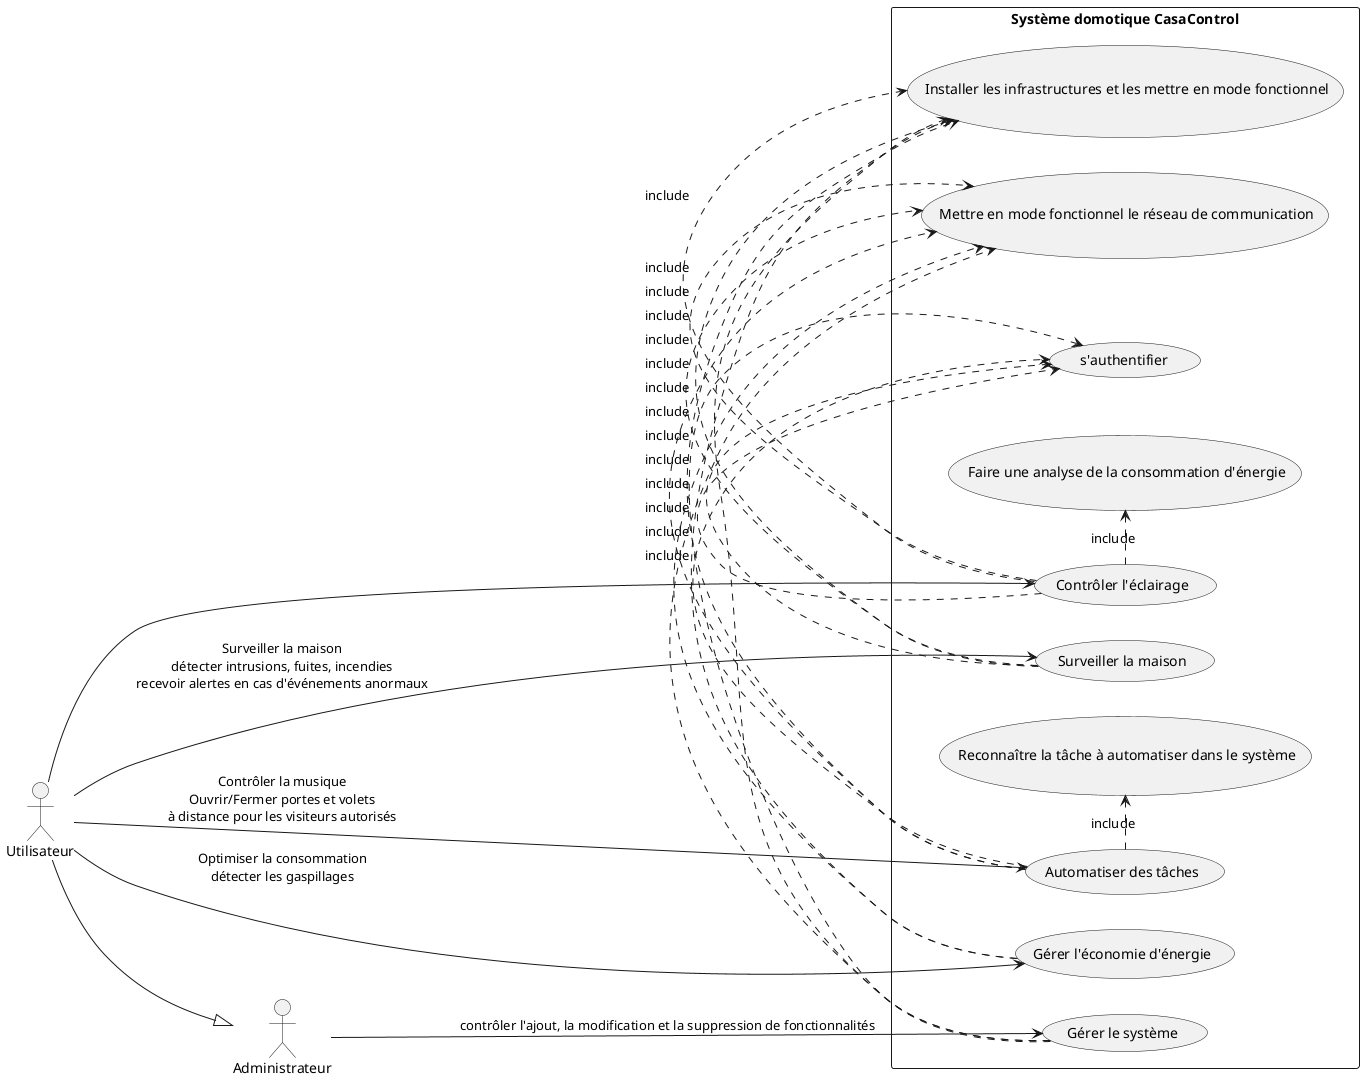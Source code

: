 @startuml
left to right direction
actor Utilisateur as User
actor Administrateur as Admin
User --|> Admin

rectangle "Système domotique CasaControl" {
    usecase "Contrôler l'éclairage" as UCE 
    usecase "Gérer l'économie d'énergie" as UGE
    usecase "Surveiller la maison" as USM
    usecase "Automatiser des tâches" as UAT
    usecase "Gérer le système" as GS
usecase " s'authentifier" as S
usecase " Installer les infrastructures et les mettre en mode fonctionnel" as IIF
usecase " Mettre en mode fonctionnel le réseau de communication" as RC
usecase " Faire une analyse de la consommation d'énergie" as ACE
usecase " Reconnaître la tâche à automatiser dans le système" as TA





(UCE) .> (S) : include
(USM) .> (S) : include
(UAT) .> (S) : include
(GS) .> (S) : include
(UCE) .> (ACE) : include
(UAT) .> (TA) : include

(UCE) .> (IIF) : include
(UGE) .> (IIF) : include
(USM) .> (IIF) : include
(UAT) .> (IIF) : include
(GS) .> (IIF) : include

(UCE) .> (RC) : include
(UGE) .> (RC) : include
(USM) .> (RC) : include
(UAT) .> (RC) : include
(GS) .> (RC) : include
    User --> UCE
    User --> UGE : Optimiser la consommation\ndétecter les gaspillages
    User --> USM : Surveiller la maison\ndétecter intrusions, fuites, incendies\nrecevoir alertes en cas d'événements anormaux
    User --> UAT : Contrôler la musique\nOuvrir/Fermer portes et volets\nà distance pour les visiteurs autorisés
    Admin --> GS : contrôler l'ajout, la modification et la suppression de fonctionnalités
}
@enduml